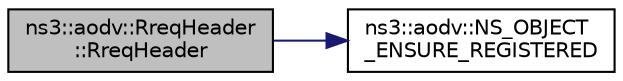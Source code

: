 digraph "ns3::aodv::RreqHeader::RreqHeader"
{
  edge [fontname="Helvetica",fontsize="10",labelfontname="Helvetica",labelfontsize="10"];
  node [fontname="Helvetica",fontsize="10",shape=record];
  rankdir="LR";
  Node1 [label="ns3::aodv::RreqHeader\l::RreqHeader",height=0.2,width=0.4,color="black", fillcolor="grey75", style="filled", fontcolor="black"];
  Node1 -> Node2 [color="midnightblue",fontsize="10",style="solid"];
  Node2 [label="ns3::aodv::NS_OBJECT\l_ENSURE_REGISTERED",height=0.2,width=0.4,color="black", fillcolor="white", style="filled",URL="$d4/dd6/namespacens3_1_1aodv.html#a676bd2634b5fae8a1d4b75fec94461eb"];
}
